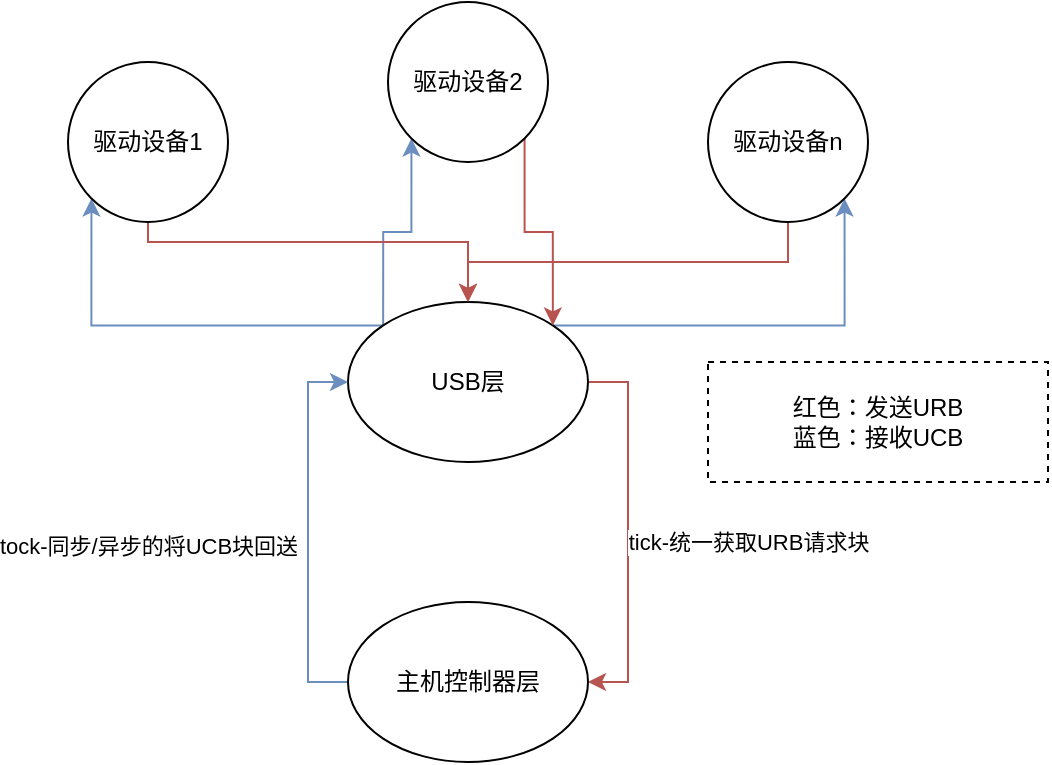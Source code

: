 <mxfile version="24.3.1" type="github">
  <diagram name="Page-1" id="40ZlWn7eFCT-pTcqmkdg">
    <mxGraphModel dx="829" dy="576" grid="1" gridSize="10" guides="1" tooltips="1" connect="1" arrows="1" fold="1" page="1" pageScale="1" pageWidth="827" pageHeight="1169" math="0" shadow="0">
      <root>
        <mxCell id="0" />
        <mxCell id="1" parent="0" />
        <mxCell id="_zW3d6wU_SSIgvIuDbtR-3" style="edgeStyle=orthogonalEdgeStyle;rounded=0;orthogonalLoop=1;jettySize=auto;html=1;exitX=1;exitY=0.5;exitDx=0;exitDy=0;entryX=1;entryY=0.5;entryDx=0;entryDy=0;fillColor=#f8cecc;strokeColor=#b85450;" edge="1" parent="1" source="_zW3d6wU_SSIgvIuDbtR-1" target="_zW3d6wU_SSIgvIuDbtR-2">
          <mxGeometry relative="1" as="geometry" />
        </mxCell>
        <mxCell id="_zW3d6wU_SSIgvIuDbtR-5" value="tick-统一获取URB请求块" style="edgeLabel;html=1;align=center;verticalAlign=middle;resizable=0;points=[];" vertex="1" connectable="0" parent="_zW3d6wU_SSIgvIuDbtR-3">
          <mxGeometry x="0.053" y="1" relative="1" as="geometry">
            <mxPoint x="59" as="offset" />
          </mxGeometry>
        </mxCell>
        <mxCell id="_zW3d6wU_SSIgvIuDbtR-17" style="edgeStyle=orthogonalEdgeStyle;rounded=0;orthogonalLoop=1;jettySize=auto;html=1;exitX=0;exitY=0;exitDx=0;exitDy=0;entryX=0;entryY=1;entryDx=0;entryDy=0;fillColor=#dae8fc;strokeColor=#6c8ebf;" edge="1" parent="1" source="_zW3d6wU_SSIgvIuDbtR-1" target="_zW3d6wU_SSIgvIuDbtR-8">
          <mxGeometry relative="1" as="geometry" />
        </mxCell>
        <mxCell id="_zW3d6wU_SSIgvIuDbtR-19" style="edgeStyle=orthogonalEdgeStyle;rounded=0;orthogonalLoop=1;jettySize=auto;html=1;exitX=0;exitY=0;exitDx=0;exitDy=0;entryX=0;entryY=1;entryDx=0;entryDy=0;fillColor=#dae8fc;strokeColor=#6c8ebf;" edge="1" parent="1" source="_zW3d6wU_SSIgvIuDbtR-1" target="_zW3d6wU_SSIgvIuDbtR-7">
          <mxGeometry relative="1" as="geometry" />
        </mxCell>
        <mxCell id="_zW3d6wU_SSIgvIuDbtR-21" style="edgeStyle=orthogonalEdgeStyle;rounded=0;orthogonalLoop=1;jettySize=auto;html=1;exitX=1;exitY=0;exitDx=0;exitDy=0;entryX=1;entryY=1;entryDx=0;entryDy=0;fillColor=#dae8fc;strokeColor=#6c8ebf;" edge="1" parent="1" source="_zW3d6wU_SSIgvIuDbtR-1" target="_zW3d6wU_SSIgvIuDbtR-9">
          <mxGeometry relative="1" as="geometry" />
        </mxCell>
        <mxCell id="_zW3d6wU_SSIgvIuDbtR-1" value="USB层" style="ellipse;whiteSpace=wrap;html=1;" vertex="1" parent="1">
          <mxGeometry x="280" y="160" width="120" height="80" as="geometry" />
        </mxCell>
        <mxCell id="_zW3d6wU_SSIgvIuDbtR-4" style="edgeStyle=orthogonalEdgeStyle;rounded=0;orthogonalLoop=1;jettySize=auto;html=1;entryX=0;entryY=0.5;entryDx=0;entryDy=0;exitX=0;exitY=0.5;exitDx=0;exitDy=0;fillColor=#dae8fc;strokeColor=#6c8ebf;" edge="1" parent="1" source="_zW3d6wU_SSIgvIuDbtR-2" target="_zW3d6wU_SSIgvIuDbtR-1">
          <mxGeometry relative="1" as="geometry" />
        </mxCell>
        <mxCell id="_zW3d6wU_SSIgvIuDbtR-6" value="tock-同步/异步的将UCB块回送" style="edgeLabel;html=1;align=center;verticalAlign=middle;resizable=0;points=[];" vertex="1" connectable="0" parent="_zW3d6wU_SSIgvIuDbtR-4">
          <mxGeometry x="-0.074" relative="1" as="geometry">
            <mxPoint x="-80" as="offset" />
          </mxGeometry>
        </mxCell>
        <mxCell id="_zW3d6wU_SSIgvIuDbtR-2" value="主机控制器层" style="ellipse;whiteSpace=wrap;html=1;" vertex="1" parent="1">
          <mxGeometry x="280" y="310" width="120" height="80" as="geometry" />
        </mxCell>
        <mxCell id="_zW3d6wU_SSIgvIuDbtR-18" style="edgeStyle=orthogonalEdgeStyle;rounded=0;orthogonalLoop=1;jettySize=auto;html=1;exitX=0.5;exitY=1;exitDx=0;exitDy=0;entryX=0.5;entryY=0;entryDx=0;entryDy=0;fillColor=#f8cecc;strokeColor=#b85450;" edge="1" parent="1" source="_zW3d6wU_SSIgvIuDbtR-7" target="_zW3d6wU_SSIgvIuDbtR-1">
          <mxGeometry relative="1" as="geometry">
            <Array as="points">
              <mxPoint x="180" y="130" />
              <mxPoint x="340" y="130" />
            </Array>
          </mxGeometry>
        </mxCell>
        <mxCell id="_zW3d6wU_SSIgvIuDbtR-7" value="驱动设备1" style="ellipse;whiteSpace=wrap;html=1;aspect=fixed;" vertex="1" parent="1">
          <mxGeometry x="140" y="40" width="80" height="80" as="geometry" />
        </mxCell>
        <mxCell id="_zW3d6wU_SSIgvIuDbtR-16" style="edgeStyle=orthogonalEdgeStyle;rounded=0;orthogonalLoop=1;jettySize=auto;html=1;exitX=1;exitY=1;exitDx=0;exitDy=0;entryX=1;entryY=0;entryDx=0;entryDy=0;fillColor=#f8cecc;strokeColor=#b85450;" edge="1" parent="1" source="_zW3d6wU_SSIgvIuDbtR-8" target="_zW3d6wU_SSIgvIuDbtR-1">
          <mxGeometry relative="1" as="geometry" />
        </mxCell>
        <mxCell id="_zW3d6wU_SSIgvIuDbtR-8" value="驱动设备2" style="ellipse;whiteSpace=wrap;html=1;aspect=fixed;" vertex="1" parent="1">
          <mxGeometry x="300" y="10" width="80" height="80" as="geometry" />
        </mxCell>
        <mxCell id="_zW3d6wU_SSIgvIuDbtR-20" style="edgeStyle=orthogonalEdgeStyle;rounded=0;orthogonalLoop=1;jettySize=auto;html=1;exitX=0.5;exitY=1;exitDx=0;exitDy=0;entryX=0.5;entryY=0;entryDx=0;entryDy=0;fillColor=#f8cecc;strokeColor=#b85450;" edge="1" parent="1" source="_zW3d6wU_SSIgvIuDbtR-9" target="_zW3d6wU_SSIgvIuDbtR-1">
          <mxGeometry relative="1" as="geometry" />
        </mxCell>
        <mxCell id="_zW3d6wU_SSIgvIuDbtR-9" value="驱动设备n" style="ellipse;whiteSpace=wrap;html=1;aspect=fixed;" vertex="1" parent="1">
          <mxGeometry x="460" y="40" width="80" height="80" as="geometry" />
        </mxCell>
        <mxCell id="_zW3d6wU_SSIgvIuDbtR-22" value="红色：发送URB&lt;div&gt;蓝色：接收UCB&lt;/div&gt;" style="rounded=0;whiteSpace=wrap;html=1;dashed=1;" vertex="1" parent="1">
          <mxGeometry x="460" y="190" width="170" height="60" as="geometry" />
        </mxCell>
      </root>
    </mxGraphModel>
  </diagram>
</mxfile>
